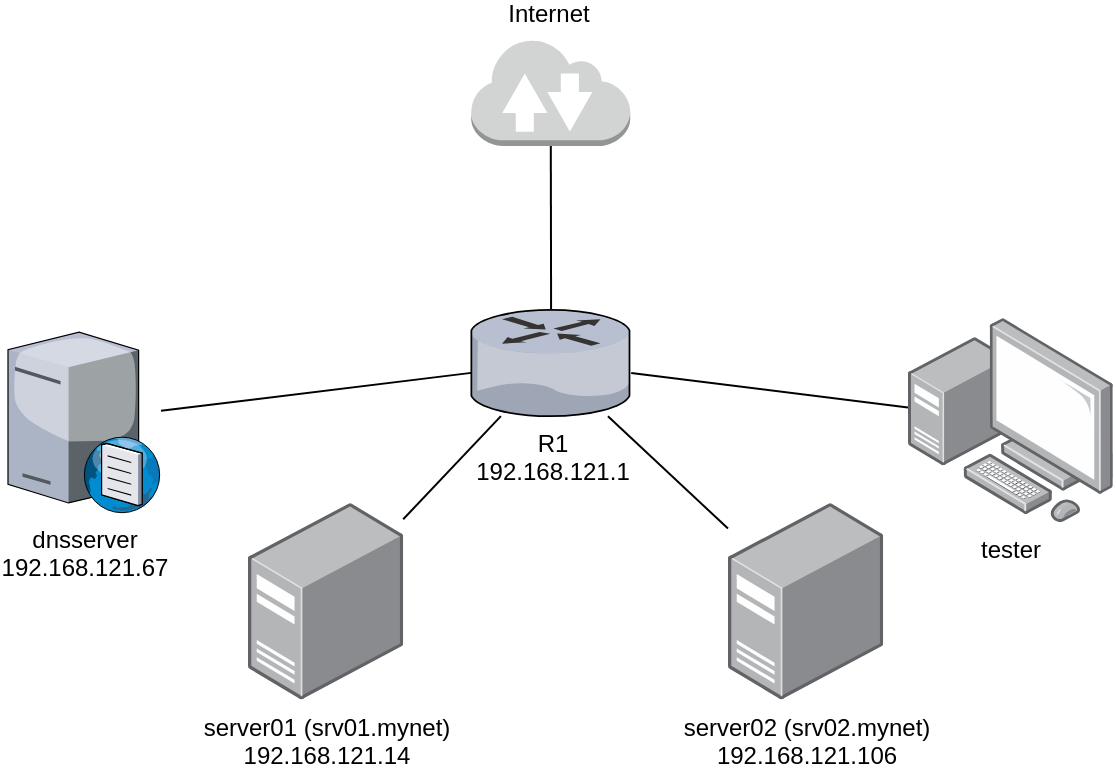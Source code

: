 <mxfile version="13.10.0" type="device"><diagram id="7r4k4EP424dPoUqJyZT1" name="Page-1"><mxGraphModel dx="1185" dy="679" grid="1" gridSize="10" guides="1" tooltips="1" connect="1" arrows="1" fold="1" page="1" pageScale="1" pageWidth="850" pageHeight="1100" math="0" shadow="0"><root><mxCell id="0"/><mxCell id="1" parent="0"/><mxCell id="GqXMgolNoDSqrtnABEBR-5" value="server01 (srv01.mynet)&lt;br&gt;192.168.121.14" style="points=[];aspect=fixed;html=1;align=center;shadow=0;dashed=0;image;image=img/lib/allied_telesis/computer_and_terminals/Server_Desktop.svg;" parent="1" vertex="1"><mxGeometry x="270" y="522.4" width="77.6" height="98.37" as="geometry"/></mxCell><mxCell id="GqXMgolNoDSqrtnABEBR-6" value="dnsserver&lt;br&gt;192.168.121.67" style="verticalLabelPosition=bottom;aspect=fixed;html=1;verticalAlign=top;strokeColor=none;align=center;outlineConnect=0;shape=mxgraph.citrix.dns_server;" parent="1" vertex="1"><mxGeometry x="150" y="434.85" width="76.5" height="92.5" as="geometry"/></mxCell><mxCell id="GqXMgolNoDSqrtnABEBR-11" style="rounded=0;orthogonalLoop=1;jettySize=auto;html=1;endArrow=none;endFill=0;" parent="1" source="GqXMgolNoDSqrtnABEBR-7" target="GqXMgolNoDSqrtnABEBR-10" edge="1"><mxGeometry relative="1" as="geometry"/></mxCell><mxCell id="GqXMgolNoDSqrtnABEBR-12" style="edgeStyle=none;rounded=0;orthogonalLoop=1;jettySize=auto;html=1;endArrow=none;endFill=0;" parent="1" source="GqXMgolNoDSqrtnABEBR-7" target="GqXMgolNoDSqrtnABEBR-8" edge="1"><mxGeometry relative="1" as="geometry"/></mxCell><mxCell id="GqXMgolNoDSqrtnABEBR-13" style="edgeStyle=none;rounded=0;orthogonalLoop=1;jettySize=auto;html=1;endArrow=none;endFill=0;" parent="1" source="GqXMgolNoDSqrtnABEBR-7" target="GqXMgolNoDSqrtnABEBR-5" edge="1"><mxGeometry relative="1" as="geometry"/></mxCell><mxCell id="GqXMgolNoDSqrtnABEBR-14" style="edgeStyle=none;rounded=0;orthogonalLoop=1;jettySize=auto;html=1;endArrow=none;endFill=0;" parent="1" source="GqXMgolNoDSqrtnABEBR-7" target="GqXMgolNoDSqrtnABEBR-6" edge="1"><mxGeometry relative="1" as="geometry"/></mxCell><mxCell id="GqXMgolNoDSqrtnABEBR-7" value="R1&lt;br&gt;192.168.121.1" style="verticalLabelPosition=bottom;aspect=fixed;html=1;verticalAlign=top;strokeColor=none;align=center;outlineConnect=0;shape=mxgraph.citrix.router;" parent="1" vertex="1"><mxGeometry x="381.6" y="426" width="80" height="53.09" as="geometry"/></mxCell><mxCell id="GqXMgolNoDSqrtnABEBR-8" value="server02 (srv02.mynet)&lt;br&gt;192.168.121.106" style="points=[];aspect=fixed;html=1;align=center;shadow=0;dashed=0;image;image=img/lib/allied_telesis/computer_and_terminals/Server_Desktop.svg;" parent="1" vertex="1"><mxGeometry x="510" y="522.4" width="77.6" height="98.37" as="geometry"/></mxCell><mxCell id="GqXMgolNoDSqrtnABEBR-10" value="tester" style="points=[];aspect=fixed;html=1;align=center;shadow=0;dashed=0;image;image=img/lib/allied_telesis/computer_and_terminals/Personal_Computer_with_Server.svg;" parent="1" vertex="1"><mxGeometry x="600" y="429.9" width="102.4" height="102.4" as="geometry"/></mxCell><mxCell id="-4yDNy-VQ17jcDSx_xw8-6" style="rounded=0;orthogonalLoop=1;jettySize=auto;html=1;endArrow=none;endFill=0;" edge="1" parent="1" source="-4yDNy-VQ17jcDSx_xw8-4" target="GqXMgolNoDSqrtnABEBR-7"><mxGeometry relative="1" as="geometry"/></mxCell><mxCell id="-4yDNy-VQ17jcDSx_xw8-4" value="Internet" style="outlineConnect=0;dashed=0;verticalLabelPosition=bottom;verticalAlign=top;align=center;html=1;shape=mxgraph.aws3.internet_2;fillColor=#D2D3D3;gradientColor=none;direction=east;noLabel=0;movableLabel=0;" vertex="1" parent="1"><mxGeometry x="381.6" y="290" width="79.5" height="54" as="geometry"><mxPoint x="-1" y="-80" as="offset"/></mxGeometry></mxCell></root></mxGraphModel></diagram></mxfile>